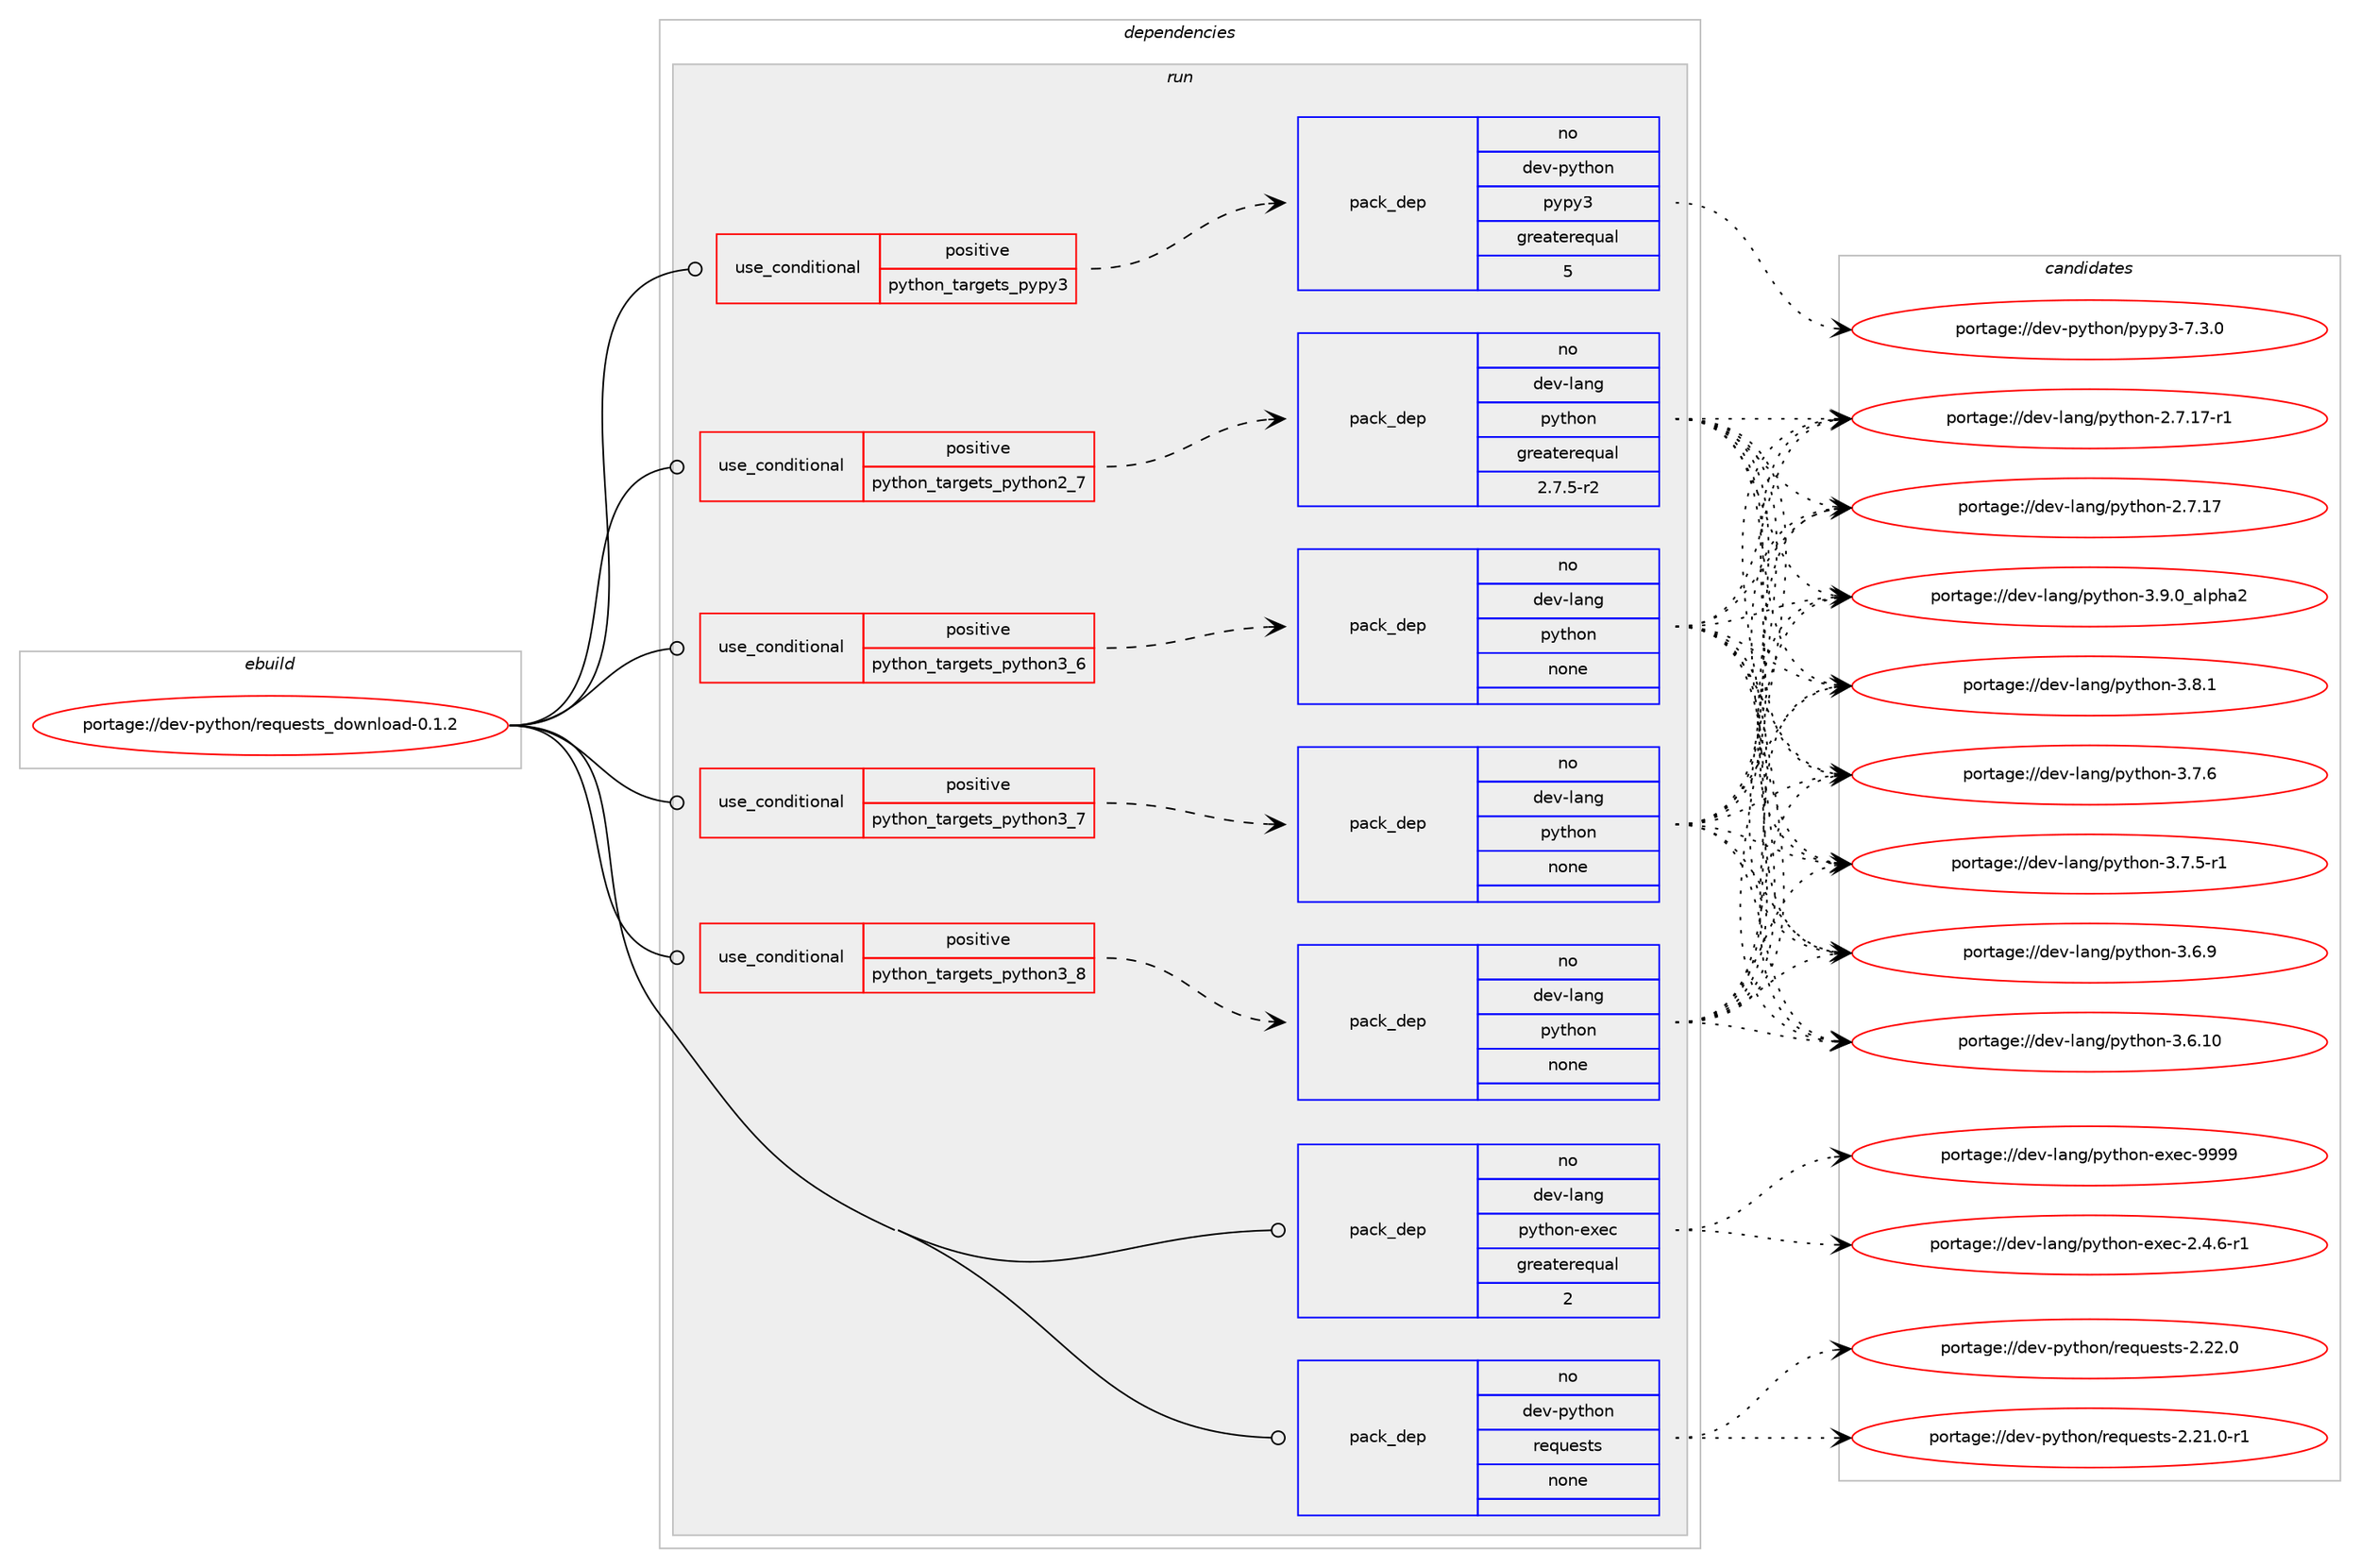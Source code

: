 digraph prolog {

# *************
# Graph options
# *************

newrank=true;
concentrate=true;
compound=true;
graph [rankdir=LR,fontname=Helvetica,fontsize=10,ranksep=1.5];#, ranksep=2.5, nodesep=0.2];
edge  [arrowhead=vee];
node  [fontname=Helvetica,fontsize=10];

# **********
# The ebuild
# **********

subgraph cluster_leftcol {
color=gray;
label=<<i>ebuild</i>>;
id [label="portage://dev-python/requests_download-0.1.2", color=red, width=4, href="../dev-python/requests_download-0.1.2.svg"];
}

# ****************
# The dependencies
# ****************

subgraph cluster_midcol {
color=gray;
label=<<i>dependencies</i>>;
subgraph cluster_compile {
fillcolor="#eeeeee";
style=filled;
label=<<i>compile</i>>;
}
subgraph cluster_compileandrun {
fillcolor="#eeeeee";
style=filled;
label=<<i>compile and run</i>>;
}
subgraph cluster_run {
fillcolor="#eeeeee";
style=filled;
label=<<i>run</i>>;
subgraph cond106699 {
dependency428055 [label=<<TABLE BORDER="0" CELLBORDER="1" CELLSPACING="0" CELLPADDING="4"><TR><TD ROWSPAN="3" CELLPADDING="10">use_conditional</TD></TR><TR><TD>positive</TD></TR><TR><TD>python_targets_pypy3</TD></TR></TABLE>>, shape=none, color=red];
subgraph pack316458 {
dependency428056 [label=<<TABLE BORDER="0" CELLBORDER="1" CELLSPACING="0" CELLPADDING="4" WIDTH="220"><TR><TD ROWSPAN="6" CELLPADDING="30">pack_dep</TD></TR><TR><TD WIDTH="110">no</TD></TR><TR><TD>dev-python</TD></TR><TR><TD>pypy3</TD></TR><TR><TD>greaterequal</TD></TR><TR><TD>5</TD></TR></TABLE>>, shape=none, color=blue];
}
dependency428055:e -> dependency428056:w [weight=20,style="dashed",arrowhead="vee"];
}
id:e -> dependency428055:w [weight=20,style="solid",arrowhead="odot"];
subgraph cond106700 {
dependency428057 [label=<<TABLE BORDER="0" CELLBORDER="1" CELLSPACING="0" CELLPADDING="4"><TR><TD ROWSPAN="3" CELLPADDING="10">use_conditional</TD></TR><TR><TD>positive</TD></TR><TR><TD>python_targets_python2_7</TD></TR></TABLE>>, shape=none, color=red];
subgraph pack316459 {
dependency428058 [label=<<TABLE BORDER="0" CELLBORDER="1" CELLSPACING="0" CELLPADDING="4" WIDTH="220"><TR><TD ROWSPAN="6" CELLPADDING="30">pack_dep</TD></TR><TR><TD WIDTH="110">no</TD></TR><TR><TD>dev-lang</TD></TR><TR><TD>python</TD></TR><TR><TD>greaterequal</TD></TR><TR><TD>2.7.5-r2</TD></TR></TABLE>>, shape=none, color=blue];
}
dependency428057:e -> dependency428058:w [weight=20,style="dashed",arrowhead="vee"];
}
id:e -> dependency428057:w [weight=20,style="solid",arrowhead="odot"];
subgraph cond106701 {
dependency428059 [label=<<TABLE BORDER="0" CELLBORDER="1" CELLSPACING="0" CELLPADDING="4"><TR><TD ROWSPAN="3" CELLPADDING="10">use_conditional</TD></TR><TR><TD>positive</TD></TR><TR><TD>python_targets_python3_6</TD></TR></TABLE>>, shape=none, color=red];
subgraph pack316460 {
dependency428060 [label=<<TABLE BORDER="0" CELLBORDER="1" CELLSPACING="0" CELLPADDING="4" WIDTH="220"><TR><TD ROWSPAN="6" CELLPADDING="30">pack_dep</TD></TR><TR><TD WIDTH="110">no</TD></TR><TR><TD>dev-lang</TD></TR><TR><TD>python</TD></TR><TR><TD>none</TD></TR><TR><TD></TD></TR></TABLE>>, shape=none, color=blue];
}
dependency428059:e -> dependency428060:w [weight=20,style="dashed",arrowhead="vee"];
}
id:e -> dependency428059:w [weight=20,style="solid",arrowhead="odot"];
subgraph cond106702 {
dependency428061 [label=<<TABLE BORDER="0" CELLBORDER="1" CELLSPACING="0" CELLPADDING="4"><TR><TD ROWSPAN="3" CELLPADDING="10">use_conditional</TD></TR><TR><TD>positive</TD></TR><TR><TD>python_targets_python3_7</TD></TR></TABLE>>, shape=none, color=red];
subgraph pack316461 {
dependency428062 [label=<<TABLE BORDER="0" CELLBORDER="1" CELLSPACING="0" CELLPADDING="4" WIDTH="220"><TR><TD ROWSPAN="6" CELLPADDING="30">pack_dep</TD></TR><TR><TD WIDTH="110">no</TD></TR><TR><TD>dev-lang</TD></TR><TR><TD>python</TD></TR><TR><TD>none</TD></TR><TR><TD></TD></TR></TABLE>>, shape=none, color=blue];
}
dependency428061:e -> dependency428062:w [weight=20,style="dashed",arrowhead="vee"];
}
id:e -> dependency428061:w [weight=20,style="solid",arrowhead="odot"];
subgraph cond106703 {
dependency428063 [label=<<TABLE BORDER="0" CELLBORDER="1" CELLSPACING="0" CELLPADDING="4"><TR><TD ROWSPAN="3" CELLPADDING="10">use_conditional</TD></TR><TR><TD>positive</TD></TR><TR><TD>python_targets_python3_8</TD></TR></TABLE>>, shape=none, color=red];
subgraph pack316462 {
dependency428064 [label=<<TABLE BORDER="0" CELLBORDER="1" CELLSPACING="0" CELLPADDING="4" WIDTH="220"><TR><TD ROWSPAN="6" CELLPADDING="30">pack_dep</TD></TR><TR><TD WIDTH="110">no</TD></TR><TR><TD>dev-lang</TD></TR><TR><TD>python</TD></TR><TR><TD>none</TD></TR><TR><TD></TD></TR></TABLE>>, shape=none, color=blue];
}
dependency428063:e -> dependency428064:w [weight=20,style="dashed",arrowhead="vee"];
}
id:e -> dependency428063:w [weight=20,style="solid",arrowhead="odot"];
subgraph pack316463 {
dependency428065 [label=<<TABLE BORDER="0" CELLBORDER="1" CELLSPACING="0" CELLPADDING="4" WIDTH="220"><TR><TD ROWSPAN="6" CELLPADDING="30">pack_dep</TD></TR><TR><TD WIDTH="110">no</TD></TR><TR><TD>dev-lang</TD></TR><TR><TD>python-exec</TD></TR><TR><TD>greaterequal</TD></TR><TR><TD>2</TD></TR></TABLE>>, shape=none, color=blue];
}
id:e -> dependency428065:w [weight=20,style="solid",arrowhead="odot"];
subgraph pack316464 {
dependency428066 [label=<<TABLE BORDER="0" CELLBORDER="1" CELLSPACING="0" CELLPADDING="4" WIDTH="220"><TR><TD ROWSPAN="6" CELLPADDING="30">pack_dep</TD></TR><TR><TD WIDTH="110">no</TD></TR><TR><TD>dev-python</TD></TR><TR><TD>requests</TD></TR><TR><TD>none</TD></TR><TR><TD></TD></TR></TABLE>>, shape=none, color=blue];
}
id:e -> dependency428066:w [weight=20,style="solid",arrowhead="odot"];
}
}

# **************
# The candidates
# **************

subgraph cluster_choices {
rank=same;
color=gray;
label=<<i>candidates</i>>;

subgraph choice316458 {
color=black;
nodesep=1;
choice100101118451121211161041111104711212111212151455546514648 [label="portage://dev-python/pypy3-7.3.0", color=red, width=4,href="../dev-python/pypy3-7.3.0.svg"];
dependency428056:e -> choice100101118451121211161041111104711212111212151455546514648:w [style=dotted,weight="100"];
}
subgraph choice316459 {
color=black;
nodesep=1;
choice10010111845108971101034711212111610411111045514657464895971081121049750 [label="portage://dev-lang/python-3.9.0_alpha2", color=red, width=4,href="../dev-lang/python-3.9.0_alpha2.svg"];
choice100101118451089711010347112121116104111110455146564649 [label="portage://dev-lang/python-3.8.1", color=red, width=4,href="../dev-lang/python-3.8.1.svg"];
choice100101118451089711010347112121116104111110455146554654 [label="portage://dev-lang/python-3.7.6", color=red, width=4,href="../dev-lang/python-3.7.6.svg"];
choice1001011184510897110103471121211161041111104551465546534511449 [label="portage://dev-lang/python-3.7.5-r1", color=red, width=4,href="../dev-lang/python-3.7.5-r1.svg"];
choice100101118451089711010347112121116104111110455146544657 [label="portage://dev-lang/python-3.6.9", color=red, width=4,href="../dev-lang/python-3.6.9.svg"];
choice10010111845108971101034711212111610411111045514654464948 [label="portage://dev-lang/python-3.6.10", color=red, width=4,href="../dev-lang/python-3.6.10.svg"];
choice100101118451089711010347112121116104111110455046554649554511449 [label="portage://dev-lang/python-2.7.17-r1", color=red, width=4,href="../dev-lang/python-2.7.17-r1.svg"];
choice10010111845108971101034711212111610411111045504655464955 [label="portage://dev-lang/python-2.7.17", color=red, width=4,href="../dev-lang/python-2.7.17.svg"];
dependency428058:e -> choice10010111845108971101034711212111610411111045514657464895971081121049750:w [style=dotted,weight="100"];
dependency428058:e -> choice100101118451089711010347112121116104111110455146564649:w [style=dotted,weight="100"];
dependency428058:e -> choice100101118451089711010347112121116104111110455146554654:w [style=dotted,weight="100"];
dependency428058:e -> choice1001011184510897110103471121211161041111104551465546534511449:w [style=dotted,weight="100"];
dependency428058:e -> choice100101118451089711010347112121116104111110455146544657:w [style=dotted,weight="100"];
dependency428058:e -> choice10010111845108971101034711212111610411111045514654464948:w [style=dotted,weight="100"];
dependency428058:e -> choice100101118451089711010347112121116104111110455046554649554511449:w [style=dotted,weight="100"];
dependency428058:e -> choice10010111845108971101034711212111610411111045504655464955:w [style=dotted,weight="100"];
}
subgraph choice316460 {
color=black;
nodesep=1;
choice10010111845108971101034711212111610411111045514657464895971081121049750 [label="portage://dev-lang/python-3.9.0_alpha2", color=red, width=4,href="../dev-lang/python-3.9.0_alpha2.svg"];
choice100101118451089711010347112121116104111110455146564649 [label="portage://dev-lang/python-3.8.1", color=red, width=4,href="../dev-lang/python-3.8.1.svg"];
choice100101118451089711010347112121116104111110455146554654 [label="portage://dev-lang/python-3.7.6", color=red, width=4,href="../dev-lang/python-3.7.6.svg"];
choice1001011184510897110103471121211161041111104551465546534511449 [label="portage://dev-lang/python-3.7.5-r1", color=red, width=4,href="../dev-lang/python-3.7.5-r1.svg"];
choice100101118451089711010347112121116104111110455146544657 [label="portage://dev-lang/python-3.6.9", color=red, width=4,href="../dev-lang/python-3.6.9.svg"];
choice10010111845108971101034711212111610411111045514654464948 [label="portage://dev-lang/python-3.6.10", color=red, width=4,href="../dev-lang/python-3.6.10.svg"];
choice100101118451089711010347112121116104111110455046554649554511449 [label="portage://dev-lang/python-2.7.17-r1", color=red, width=4,href="../dev-lang/python-2.7.17-r1.svg"];
choice10010111845108971101034711212111610411111045504655464955 [label="portage://dev-lang/python-2.7.17", color=red, width=4,href="../dev-lang/python-2.7.17.svg"];
dependency428060:e -> choice10010111845108971101034711212111610411111045514657464895971081121049750:w [style=dotted,weight="100"];
dependency428060:e -> choice100101118451089711010347112121116104111110455146564649:w [style=dotted,weight="100"];
dependency428060:e -> choice100101118451089711010347112121116104111110455146554654:w [style=dotted,weight="100"];
dependency428060:e -> choice1001011184510897110103471121211161041111104551465546534511449:w [style=dotted,weight="100"];
dependency428060:e -> choice100101118451089711010347112121116104111110455146544657:w [style=dotted,weight="100"];
dependency428060:e -> choice10010111845108971101034711212111610411111045514654464948:w [style=dotted,weight="100"];
dependency428060:e -> choice100101118451089711010347112121116104111110455046554649554511449:w [style=dotted,weight="100"];
dependency428060:e -> choice10010111845108971101034711212111610411111045504655464955:w [style=dotted,weight="100"];
}
subgraph choice316461 {
color=black;
nodesep=1;
choice10010111845108971101034711212111610411111045514657464895971081121049750 [label="portage://dev-lang/python-3.9.0_alpha2", color=red, width=4,href="../dev-lang/python-3.9.0_alpha2.svg"];
choice100101118451089711010347112121116104111110455146564649 [label="portage://dev-lang/python-3.8.1", color=red, width=4,href="../dev-lang/python-3.8.1.svg"];
choice100101118451089711010347112121116104111110455146554654 [label="portage://dev-lang/python-3.7.6", color=red, width=4,href="../dev-lang/python-3.7.6.svg"];
choice1001011184510897110103471121211161041111104551465546534511449 [label="portage://dev-lang/python-3.7.5-r1", color=red, width=4,href="../dev-lang/python-3.7.5-r1.svg"];
choice100101118451089711010347112121116104111110455146544657 [label="portage://dev-lang/python-3.6.9", color=red, width=4,href="../dev-lang/python-3.6.9.svg"];
choice10010111845108971101034711212111610411111045514654464948 [label="portage://dev-lang/python-3.6.10", color=red, width=4,href="../dev-lang/python-3.6.10.svg"];
choice100101118451089711010347112121116104111110455046554649554511449 [label="portage://dev-lang/python-2.7.17-r1", color=red, width=4,href="../dev-lang/python-2.7.17-r1.svg"];
choice10010111845108971101034711212111610411111045504655464955 [label="portage://dev-lang/python-2.7.17", color=red, width=4,href="../dev-lang/python-2.7.17.svg"];
dependency428062:e -> choice10010111845108971101034711212111610411111045514657464895971081121049750:w [style=dotted,weight="100"];
dependency428062:e -> choice100101118451089711010347112121116104111110455146564649:w [style=dotted,weight="100"];
dependency428062:e -> choice100101118451089711010347112121116104111110455146554654:w [style=dotted,weight="100"];
dependency428062:e -> choice1001011184510897110103471121211161041111104551465546534511449:w [style=dotted,weight="100"];
dependency428062:e -> choice100101118451089711010347112121116104111110455146544657:w [style=dotted,weight="100"];
dependency428062:e -> choice10010111845108971101034711212111610411111045514654464948:w [style=dotted,weight="100"];
dependency428062:e -> choice100101118451089711010347112121116104111110455046554649554511449:w [style=dotted,weight="100"];
dependency428062:e -> choice10010111845108971101034711212111610411111045504655464955:w [style=dotted,weight="100"];
}
subgraph choice316462 {
color=black;
nodesep=1;
choice10010111845108971101034711212111610411111045514657464895971081121049750 [label="portage://dev-lang/python-3.9.0_alpha2", color=red, width=4,href="../dev-lang/python-3.9.0_alpha2.svg"];
choice100101118451089711010347112121116104111110455146564649 [label="portage://dev-lang/python-3.8.1", color=red, width=4,href="../dev-lang/python-3.8.1.svg"];
choice100101118451089711010347112121116104111110455146554654 [label="portage://dev-lang/python-3.7.6", color=red, width=4,href="../dev-lang/python-3.7.6.svg"];
choice1001011184510897110103471121211161041111104551465546534511449 [label="portage://dev-lang/python-3.7.5-r1", color=red, width=4,href="../dev-lang/python-3.7.5-r1.svg"];
choice100101118451089711010347112121116104111110455146544657 [label="portage://dev-lang/python-3.6.9", color=red, width=4,href="../dev-lang/python-3.6.9.svg"];
choice10010111845108971101034711212111610411111045514654464948 [label="portage://dev-lang/python-3.6.10", color=red, width=4,href="../dev-lang/python-3.6.10.svg"];
choice100101118451089711010347112121116104111110455046554649554511449 [label="portage://dev-lang/python-2.7.17-r1", color=red, width=4,href="../dev-lang/python-2.7.17-r1.svg"];
choice10010111845108971101034711212111610411111045504655464955 [label="portage://dev-lang/python-2.7.17", color=red, width=4,href="../dev-lang/python-2.7.17.svg"];
dependency428064:e -> choice10010111845108971101034711212111610411111045514657464895971081121049750:w [style=dotted,weight="100"];
dependency428064:e -> choice100101118451089711010347112121116104111110455146564649:w [style=dotted,weight="100"];
dependency428064:e -> choice100101118451089711010347112121116104111110455146554654:w [style=dotted,weight="100"];
dependency428064:e -> choice1001011184510897110103471121211161041111104551465546534511449:w [style=dotted,weight="100"];
dependency428064:e -> choice100101118451089711010347112121116104111110455146544657:w [style=dotted,weight="100"];
dependency428064:e -> choice10010111845108971101034711212111610411111045514654464948:w [style=dotted,weight="100"];
dependency428064:e -> choice100101118451089711010347112121116104111110455046554649554511449:w [style=dotted,weight="100"];
dependency428064:e -> choice10010111845108971101034711212111610411111045504655464955:w [style=dotted,weight="100"];
}
subgraph choice316463 {
color=black;
nodesep=1;
choice10010111845108971101034711212111610411111045101120101994557575757 [label="portage://dev-lang/python-exec-9999", color=red, width=4,href="../dev-lang/python-exec-9999.svg"];
choice10010111845108971101034711212111610411111045101120101994550465246544511449 [label="portage://dev-lang/python-exec-2.4.6-r1", color=red, width=4,href="../dev-lang/python-exec-2.4.6-r1.svg"];
dependency428065:e -> choice10010111845108971101034711212111610411111045101120101994557575757:w [style=dotted,weight="100"];
dependency428065:e -> choice10010111845108971101034711212111610411111045101120101994550465246544511449:w [style=dotted,weight="100"];
}
subgraph choice316464 {
color=black;
nodesep=1;
choice100101118451121211161041111104711410111311710111511611545504650504648 [label="portage://dev-python/requests-2.22.0", color=red, width=4,href="../dev-python/requests-2.22.0.svg"];
choice1001011184511212111610411111047114101113117101115116115455046504946484511449 [label="portage://dev-python/requests-2.21.0-r1", color=red, width=4,href="../dev-python/requests-2.21.0-r1.svg"];
dependency428066:e -> choice100101118451121211161041111104711410111311710111511611545504650504648:w [style=dotted,weight="100"];
dependency428066:e -> choice1001011184511212111610411111047114101113117101115116115455046504946484511449:w [style=dotted,weight="100"];
}
}

}
